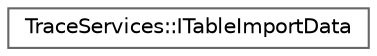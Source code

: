 digraph "Graphical Class Hierarchy"
{
 // INTERACTIVE_SVG=YES
 // LATEX_PDF_SIZE
  bgcolor="transparent";
  edge [fontname=Helvetica,fontsize=10,labelfontname=Helvetica,labelfontsize=10];
  node [fontname=Helvetica,fontsize=10,shape=box,height=0.2,width=0.4];
  rankdir="LR";
  Node0 [id="Node000000",label="TraceServices::ITableImportData",height=0.2,width=0.4,color="grey40", fillcolor="white", style="filled",URL="$df/d05/classTraceServices_1_1ITableImportData.html",tooltip=" "];
}
